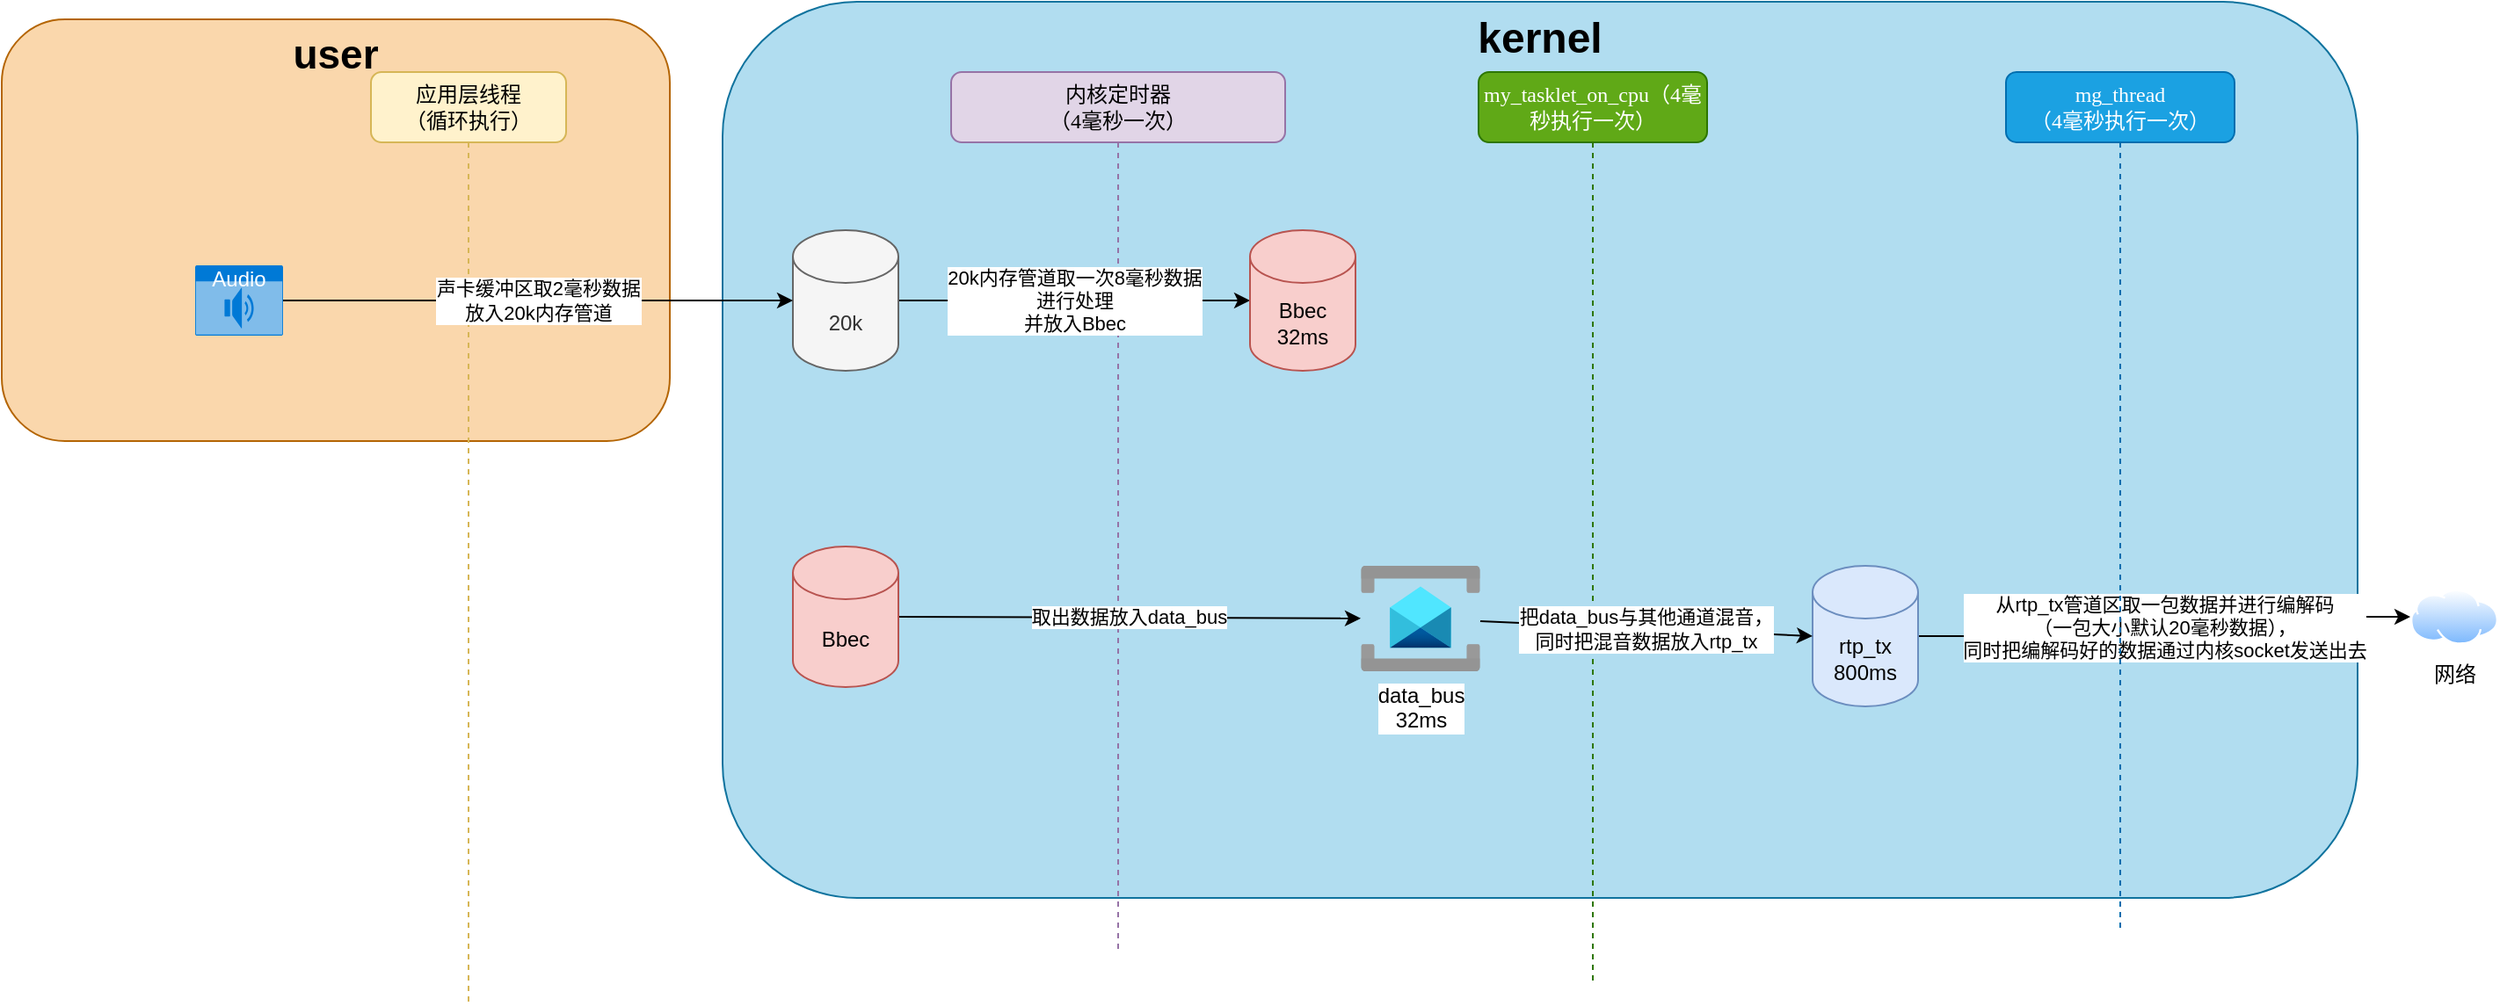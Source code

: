 <mxfile version="22.1.16" type="github">
  <diagram id="prtHgNgQTEPvFCAcTncT" name="Page-1">
    <mxGraphModel dx="2387" dy="823" grid="1" gridSize="10" guides="1" tooltips="1" connect="1" arrows="1" fold="1" page="1" pageScale="1" pageWidth="827" pageHeight="1169" math="0" shadow="0">
      <root>
        <mxCell id="0" />
        <mxCell id="1" parent="0" />
        <mxCell id="3F7YWCVPEz-Y0Zp0MN9f-55" value="user" style="rounded=1;whiteSpace=wrap;html=1;fillColor=#fad7ac;strokeColor=#b46504;verticalAlign=top;fontStyle=1;fontSize=23;" vertex="1" parent="1">
          <mxGeometry x="-390" y="50" width="380" height="240" as="geometry" />
        </mxCell>
        <mxCell id="3F7YWCVPEz-Y0Zp0MN9f-54" value="kernel" style="rounded=1;whiteSpace=wrap;html=1;fillColor=#b1ddf0;strokeColor=#10739e;verticalAlign=top;fontStyle=1;fontSize=24;" vertex="1" parent="1">
          <mxGeometry x="20" y="40" width="930" height="510" as="geometry" />
        </mxCell>
        <mxCell id="3F7YWCVPEz-Y0Zp0MN9f-1" value="应用层线程&lt;br&gt;（循环执行）" style="shape=umlLifeline;perimeter=lifelinePerimeter;whiteSpace=wrap;html=1;container=1;collapsible=0;recursiveResize=0;outlineConnect=0;rounded=1;shadow=0;comic=0;labelBackgroundColor=none;strokeWidth=1;fontFamily=Verdana;fontSize=12;align=center;fillColor=#fff2cc;strokeColor=#d6b656;" vertex="1" parent="1">
          <mxGeometry x="-180" y="80" width="111" height="530" as="geometry" />
        </mxCell>
        <mxCell id="3F7YWCVPEz-Y0Zp0MN9f-7" value="Audio" style="html=1;whiteSpace=wrap;strokeColor=none;fillColor=#0079D6;labelPosition=center;verticalLabelPosition=middle;verticalAlign=top;align=center;fontSize=12;outlineConnect=0;spacingTop=-6;fontColor=#FFFFFF;sketch=0;shape=mxgraph.sitemap.audio;" vertex="1" parent="1">
          <mxGeometry x="-280" y="190" width="50" height="40" as="geometry" />
        </mxCell>
        <mxCell id="3F7YWCVPEz-Y0Zp0MN9f-9" value="内核定时器&lt;br&gt;（4毫秒一次）" style="shape=umlLifeline;perimeter=lifelinePerimeter;whiteSpace=wrap;html=1;container=1;collapsible=0;recursiveResize=0;outlineConnect=0;rounded=1;shadow=0;comic=0;labelBackgroundColor=none;strokeWidth=1;fontFamily=Verdana;fontSize=12;align=center;fillColor=#e1d5e7;strokeColor=#9673a6;" vertex="1" parent="1">
          <mxGeometry x="150" y="80" width="190" height="500" as="geometry" />
        </mxCell>
        <mxCell id="3F7YWCVPEz-Y0Zp0MN9f-16" value="20k内存管道取一次8毫秒数据&lt;br&gt;进行处理&lt;br&gt;并放入Bbec" style="edgeStyle=orthogonalEdgeStyle;rounded=0;orthogonalLoop=1;jettySize=auto;html=1;" edge="1" parent="1" source="3F7YWCVPEz-Y0Zp0MN9f-13" target="3F7YWCVPEz-Y0Zp0MN9f-15">
          <mxGeometry relative="1" as="geometry">
            <mxPoint as="offset" />
          </mxGeometry>
        </mxCell>
        <mxCell id="3F7YWCVPEz-Y0Zp0MN9f-13" value="20k" style="shape=cylinder3;whiteSpace=wrap;html=1;boundedLbl=1;backgroundOutline=1;size=15;fillColor=#f5f5f5;fontColor=#333333;strokeColor=#666666;" vertex="1" parent="1">
          <mxGeometry x="60" y="170" width="60" height="80" as="geometry" />
        </mxCell>
        <mxCell id="3F7YWCVPEz-Y0Zp0MN9f-31" value="取出数据放入data_bus" style="rounded=0;orthogonalLoop=1;jettySize=auto;html=1;exitX=1;exitY=0.5;exitDx=0;exitDy=0;exitPerimeter=0;" edge="1" parent="1" source="3F7YWCVPEz-Y0Zp0MN9f-35" target="3F7YWCVPEz-Y0Zp0MN9f-40">
          <mxGeometry x="-0.001" relative="1" as="geometry">
            <mxPoint x="330" y="410.429" as="targetPoint" />
            <mxPoint as="offset" />
          </mxGeometry>
        </mxCell>
        <mxCell id="3F7YWCVPEz-Y0Zp0MN9f-15" value="Bbec&lt;br&gt;32ms" style="shape=cylinder3;whiteSpace=wrap;html=1;boundedLbl=1;backgroundOutline=1;size=15;fillColor=#f8cecc;strokeColor=#b85450;" vertex="1" parent="1">
          <mxGeometry x="320" y="170" width="60" height="80" as="geometry" />
        </mxCell>
        <mxCell id="3F7YWCVPEz-Y0Zp0MN9f-19" value="声卡缓冲区取2毫秒数据&lt;br&gt;放入20k内存管道" style="edgeStyle=orthogonalEdgeStyle;rounded=0;orthogonalLoop=1;jettySize=auto;html=1;entryX=0;entryY=0.5;entryDx=0;entryDy=0;entryPerimeter=0;" edge="1" parent="1" source="3F7YWCVPEz-Y0Zp0MN9f-7" target="3F7YWCVPEz-Y0Zp0MN9f-13">
          <mxGeometry relative="1" as="geometry" />
        </mxCell>
        <mxCell id="3F7YWCVPEz-Y0Zp0MN9f-27" value="my_tasklet_on_cpu（4毫秒执行一次）" style="shape=umlLifeline;perimeter=lifelinePerimeter;whiteSpace=wrap;html=1;container=1;collapsible=0;recursiveResize=0;outlineConnect=0;rounded=1;shadow=0;comic=0;labelBackgroundColor=none;strokeWidth=1;fontFamily=Verdana;fontSize=12;align=center;fillColor=#60a917;strokeColor=#2D7600;fontColor=#ffffff;" vertex="1" parent="1">
          <mxGeometry x="450" y="80" width="130" height="520" as="geometry" />
        </mxCell>
        <mxCell id="3F7YWCVPEz-Y0Zp0MN9f-39" value="从rtp_tx管道区取一包数据并进行编解码&lt;br&gt;（一包大小默认20毫秒数据），&lt;br&gt;同时把编解码好的数据通过内核socket发送出去" style="edgeStyle=orthogonalEdgeStyle;rounded=0;orthogonalLoop=1;jettySize=auto;html=1;" edge="1" parent="1" source="3F7YWCVPEz-Y0Zp0MN9f-32" target="3F7YWCVPEz-Y0Zp0MN9f-38">
          <mxGeometry x="-0.001" relative="1" as="geometry">
            <mxPoint as="offset" />
          </mxGeometry>
        </mxCell>
        <mxCell id="3F7YWCVPEz-Y0Zp0MN9f-32" value="rtp_tx&lt;br&gt;800ms" style="shape=cylinder3;whiteSpace=wrap;html=1;boundedLbl=1;backgroundOutline=1;size=15;fillColor=#dae8fc;strokeColor=#6c8ebf;" vertex="1" parent="1">
          <mxGeometry x="640" y="361" width="60" height="80" as="geometry" />
        </mxCell>
        <mxCell id="3F7YWCVPEz-Y0Zp0MN9f-34" value="把data_bus与其他通道混音，&lt;br&gt;同时把混音数据放入rtp_tx" style="rounded=0;orthogonalLoop=1;jettySize=auto;html=1;entryX=0;entryY=0.5;entryDx=0;entryDy=0;entryPerimeter=0;" edge="1" parent="1" source="3F7YWCVPEz-Y0Zp0MN9f-40" target="3F7YWCVPEz-Y0Zp0MN9f-32">
          <mxGeometry relative="1" as="geometry">
            <mxPoint x="490" y="410.429" as="sourcePoint" />
          </mxGeometry>
        </mxCell>
        <mxCell id="3F7YWCVPEz-Y0Zp0MN9f-35" value="Bbec" style="shape=cylinder3;whiteSpace=wrap;html=1;boundedLbl=1;backgroundOutline=1;size=15;fillColor=#f8cecc;strokeColor=#b85450;" vertex="1" parent="1">
          <mxGeometry x="60" y="350" width="60" height="80" as="geometry" />
        </mxCell>
        <mxCell id="3F7YWCVPEz-Y0Zp0MN9f-36" value="mg_thread&lt;br&gt;（4毫秒执行一次）" style="shape=umlLifeline;perimeter=lifelinePerimeter;whiteSpace=wrap;html=1;container=1;collapsible=0;recursiveResize=0;outlineConnect=0;rounded=1;shadow=0;comic=0;labelBackgroundColor=none;strokeWidth=1;fontFamily=Verdana;fontSize=12;align=center;fillColor=#1ba1e2;strokeColor=#006EAF;fontColor=#ffffff;" vertex="1" parent="1">
          <mxGeometry x="750" y="80" width="130" height="490" as="geometry" />
        </mxCell>
        <mxCell id="3F7YWCVPEz-Y0Zp0MN9f-38" value="网络" style="image;aspect=fixed;perimeter=ellipsePerimeter;html=1;align=center;shadow=0;dashed=0;spacingTop=3;image=img/lib/active_directory/internet_cloud.svg;" vertex="1" parent="1">
          <mxGeometry x="980" y="374.25" width="50" height="31.5" as="geometry" />
        </mxCell>
        <mxCell id="3F7YWCVPEz-Y0Zp0MN9f-40" value="data_bus&lt;br&gt;32ms" style="image;aspect=fixed;html=1;points=[];align=center;fontSize=12;image=img/lib/azure2/integration/Service_Bus.svg;" vertex="1" parent="1">
          <mxGeometry x="383" y="361" width="68" height="60" as="geometry" />
        </mxCell>
      </root>
    </mxGraphModel>
  </diagram>
</mxfile>
